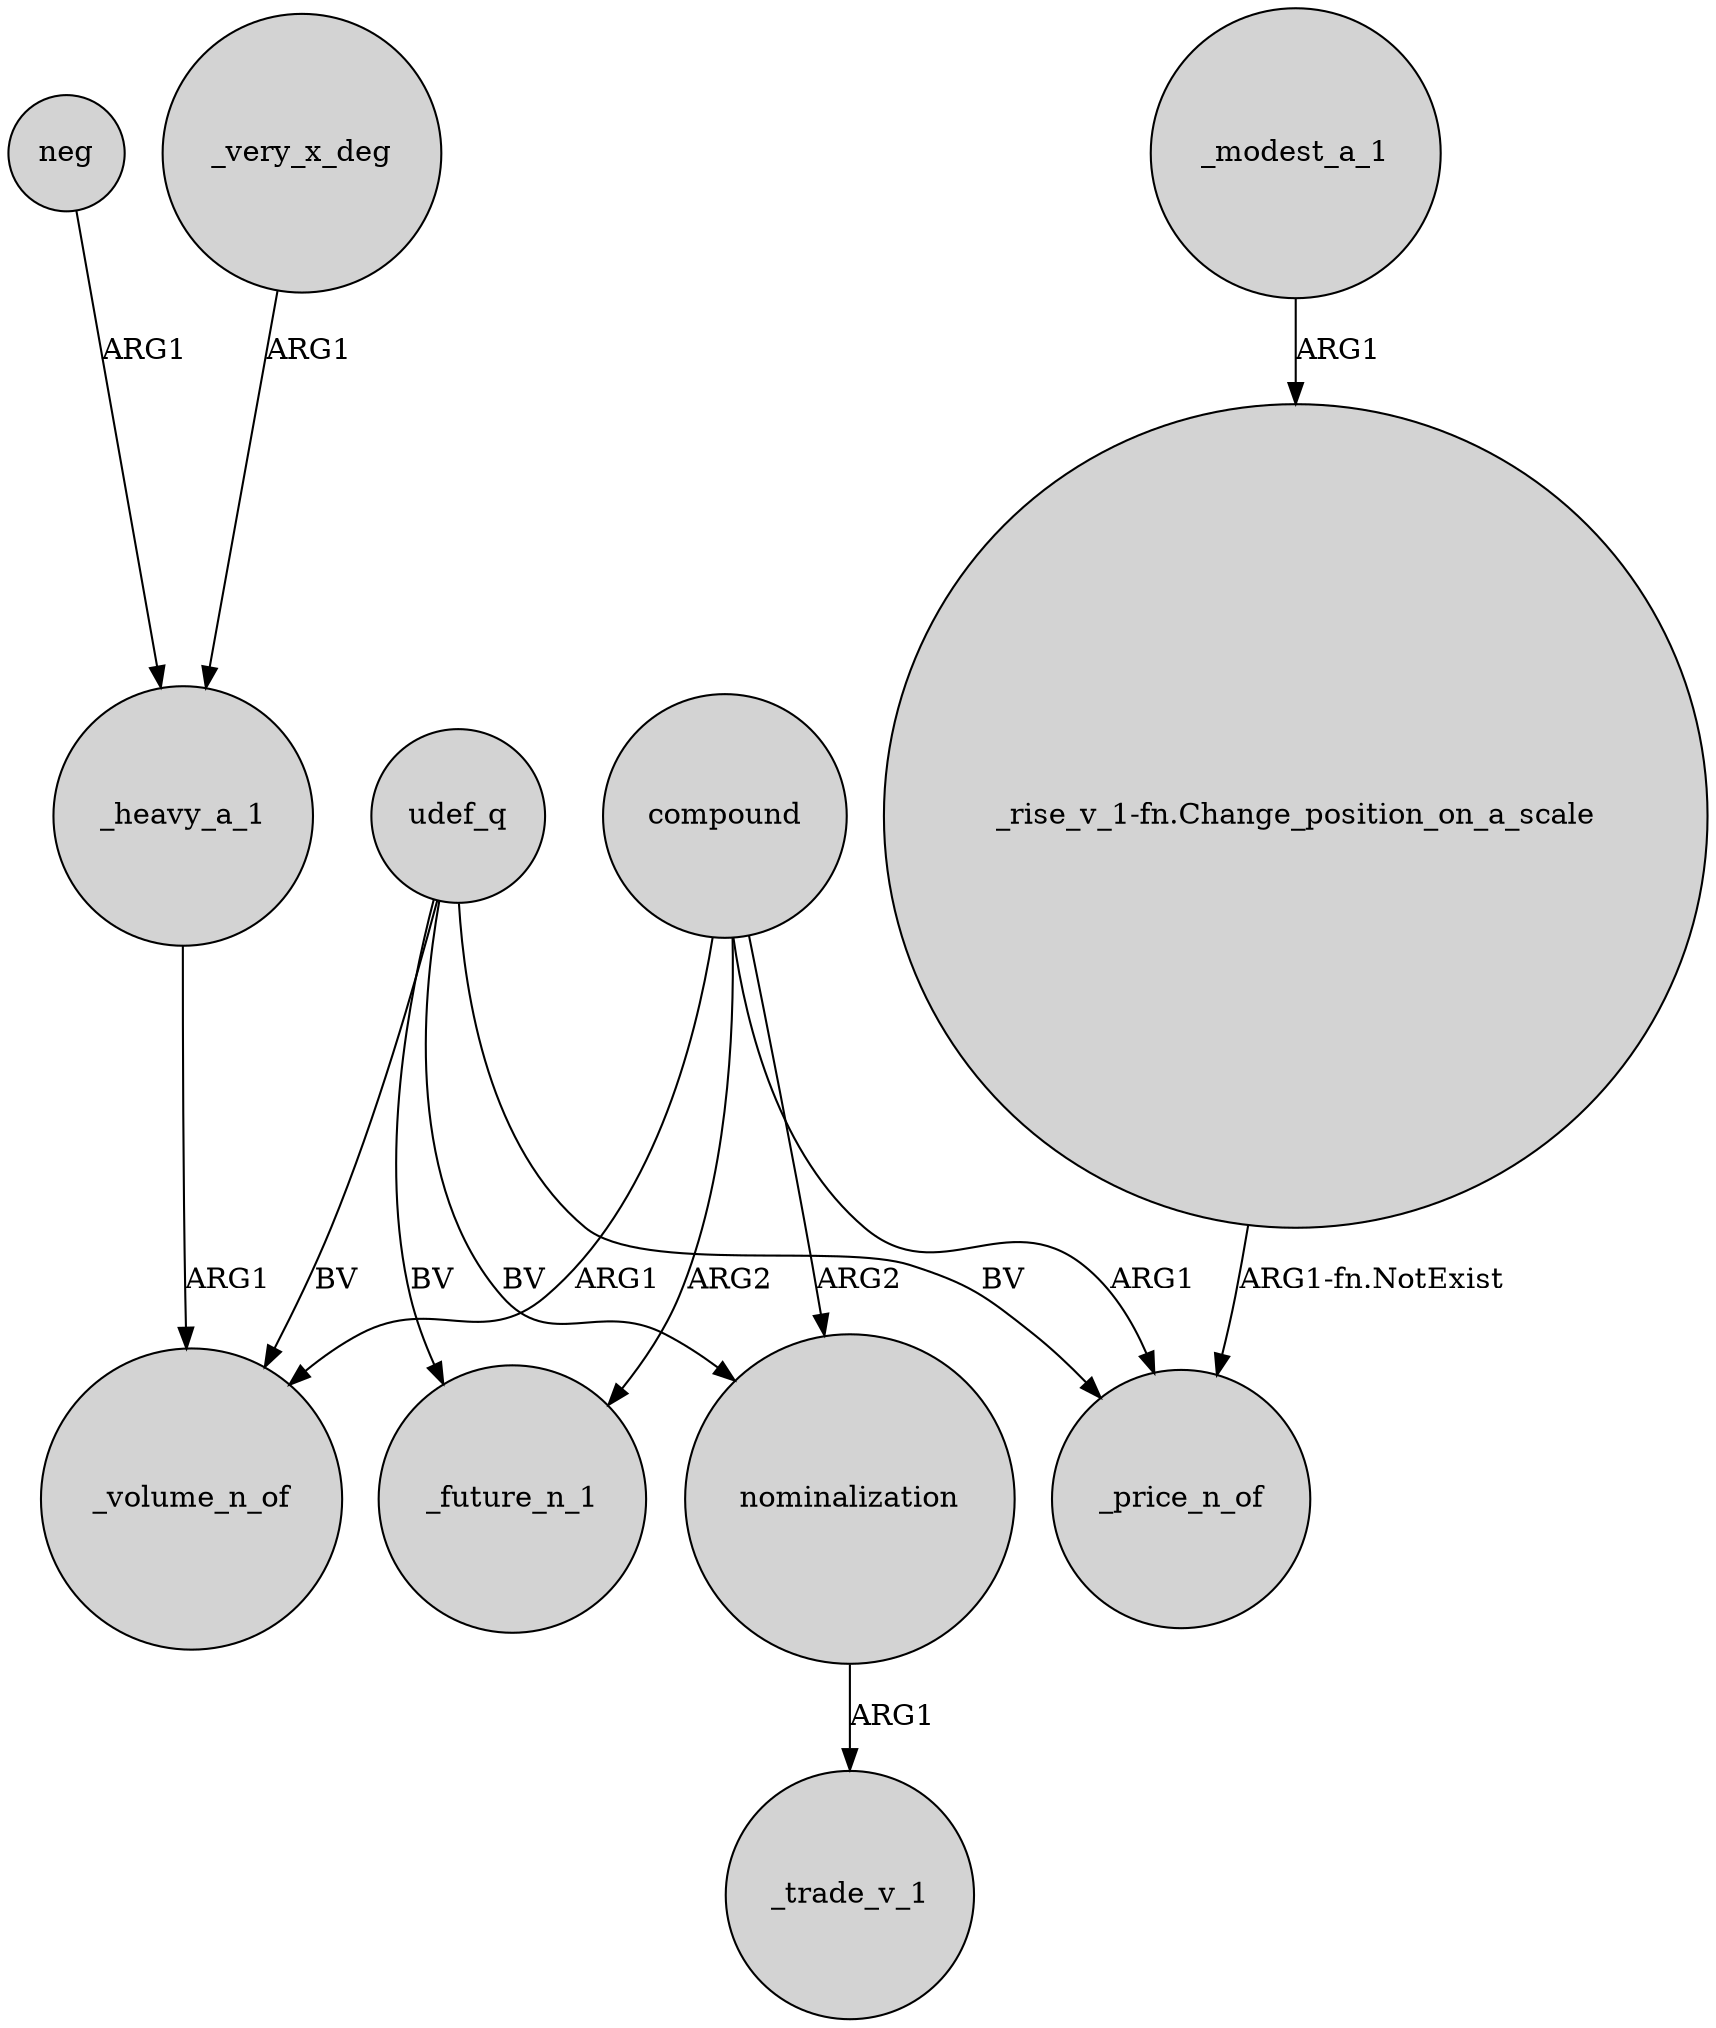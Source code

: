 digraph {
	node [shape=circle style=filled]
	neg -> _heavy_a_1 [label=ARG1]
	compound -> nominalization [label=ARG2]
	udef_q -> _price_n_of [label=BV]
	nominalization -> _trade_v_1 [label=ARG1]
	compound -> _price_n_of [label=ARG1]
	compound -> _future_n_1 [label=ARG2]
	_very_x_deg -> _heavy_a_1 [label=ARG1]
	_modest_a_1 -> "_rise_v_1-fn.Change_position_on_a_scale" [label=ARG1]
	_heavy_a_1 -> _volume_n_of [label=ARG1]
	udef_q -> _future_n_1 [label=BV]
	udef_q -> nominalization [label=BV]
	compound -> _volume_n_of [label=ARG1]
	udef_q -> _volume_n_of [label=BV]
	"_rise_v_1-fn.Change_position_on_a_scale" -> _price_n_of [label="ARG1-fn.NotExist"]
}
